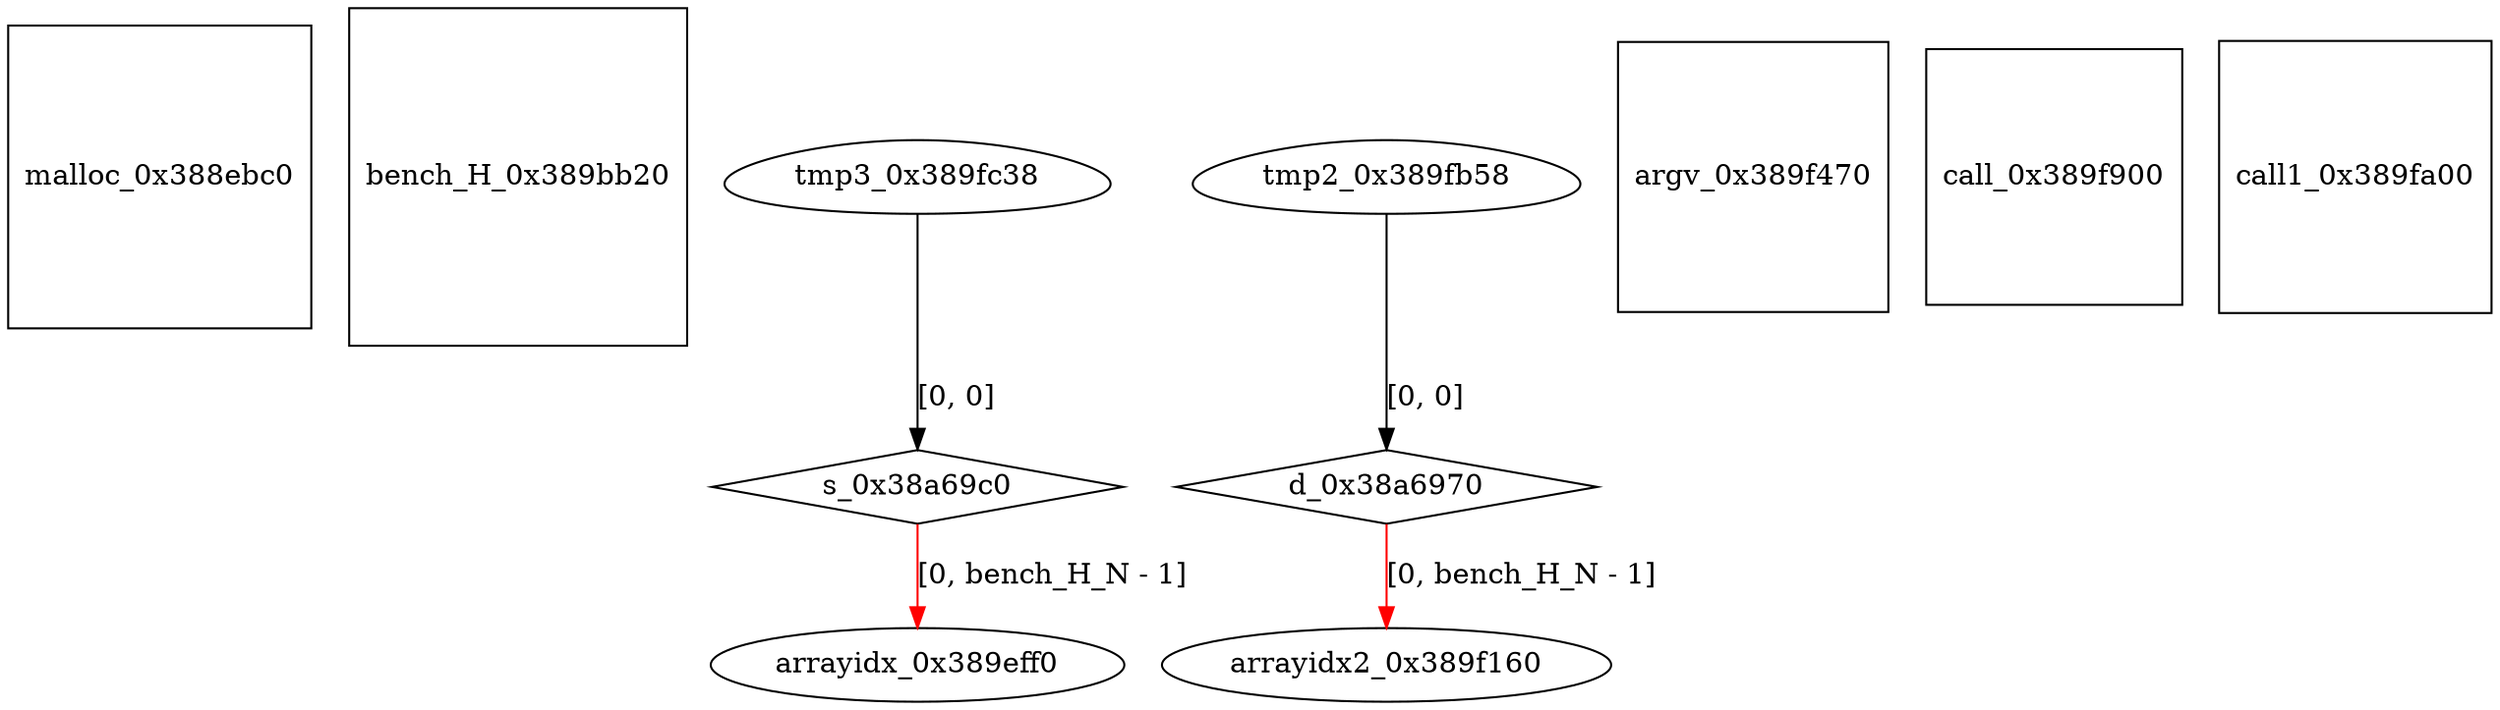 digraph grafico {
"malloc_0x388ebc0" [shape=square];
"bench_H_0x389bb20" [shape=square];
"arrayidx_0x389eff0" [shape=ellipse];
"s_0x38a69c0" -> "arrayidx_0x389eff0" [label="[0, bench_H_N - 1]",color=red];
"arrayidx2_0x389f160" [shape=ellipse];
"d_0x38a6970" -> "arrayidx2_0x389f160" [label="[0, bench_H_N - 1]",color=red];
"argv_0x389f470" [shape=square];
"call_0x389f900" [shape=square];
"call1_0x389fa00" [shape=square];
"tmp2_0x389fb58" [shape=egg];
"tmp3_0x389fc38" [shape=egg];
"d_0x38a6970" [shape=diamond];
"tmp2_0x389fb58" -> "d_0x38a6970" [label="[0, 0]"];
"s_0x38a69c0" [shape=diamond];
"tmp3_0x389fc38" -> "s_0x38a69c0" [label="[0, 0]"];
}
